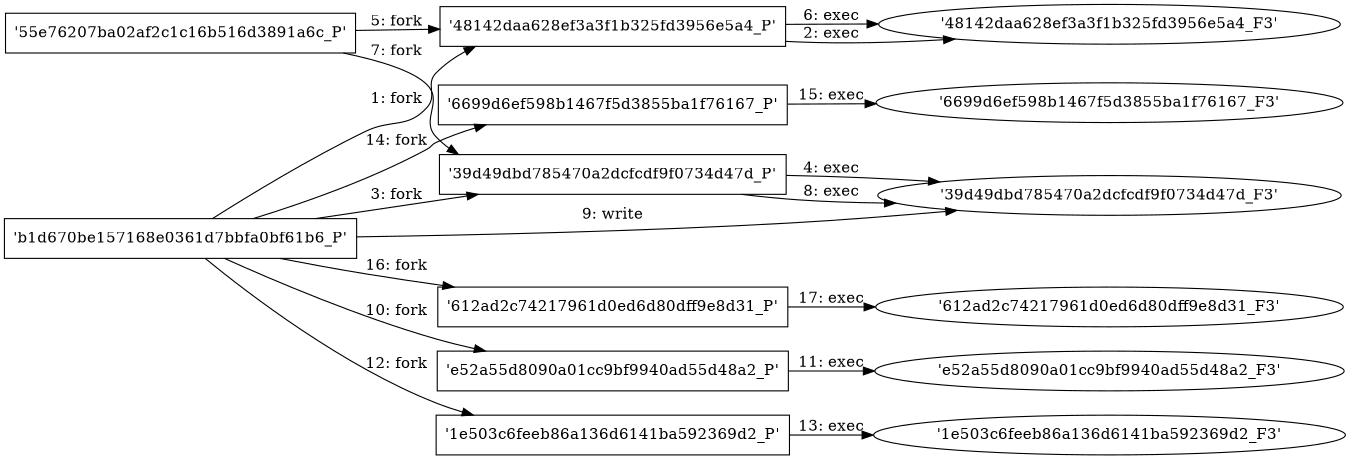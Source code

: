 digraph "D:\Learning\Paper\apt\基于CTI的攻击预警\Dataset\攻击图\ASGfromALLCTI\Threat Source newsletter (May 20, 2021).dot" {
rankdir="LR"
size="9"
fixedsize="false"
splines="true"
nodesep=0.3
ranksep=0
fontsize=10
overlap="scalexy"
engine= "neato"
	"'b1d670be157168e0361d7bbfa0bf61b6_P'" [node_type=Process shape=box]
	"'48142daa628ef3a3f1b325fd3956e5a4_P'" [node_type=Process shape=box]
	"'b1d670be157168e0361d7bbfa0bf61b6_P'" -> "'48142daa628ef3a3f1b325fd3956e5a4_P'" [label="1: fork"]
	"'48142daa628ef3a3f1b325fd3956e5a4_P'" [node_type=Process shape=box]
	"'48142daa628ef3a3f1b325fd3956e5a4_F3'" [node_type=File shape=ellipse]
	"'48142daa628ef3a3f1b325fd3956e5a4_P'" -> "'48142daa628ef3a3f1b325fd3956e5a4_F3'" [label="2: exec"]
	"'b1d670be157168e0361d7bbfa0bf61b6_P'" [node_type=Process shape=box]
	"'39d49dbd785470a2dcfcdf9f0734d47d_P'" [node_type=Process shape=box]
	"'b1d670be157168e0361d7bbfa0bf61b6_P'" -> "'39d49dbd785470a2dcfcdf9f0734d47d_P'" [label="3: fork"]
	"'39d49dbd785470a2dcfcdf9f0734d47d_P'" [node_type=Process shape=box]
	"'39d49dbd785470a2dcfcdf9f0734d47d_F3'" [node_type=File shape=ellipse]
	"'39d49dbd785470a2dcfcdf9f0734d47d_P'" -> "'39d49dbd785470a2dcfcdf9f0734d47d_F3'" [label="4: exec"]
	"'55e76207ba02af2c1c16b516d3891a6c_P'" [node_type=Process shape=box]
	"'48142daa628ef3a3f1b325fd3956e5a4_P'" [node_type=Process shape=box]
	"'55e76207ba02af2c1c16b516d3891a6c_P'" -> "'48142daa628ef3a3f1b325fd3956e5a4_P'" [label="5: fork"]
	"'48142daa628ef3a3f1b325fd3956e5a4_P'" [node_type=Process shape=box]
	"'48142daa628ef3a3f1b325fd3956e5a4_F3'" [node_type=File shape=ellipse]
	"'48142daa628ef3a3f1b325fd3956e5a4_P'" -> "'48142daa628ef3a3f1b325fd3956e5a4_F3'" [label="6: exec"]
	"'55e76207ba02af2c1c16b516d3891a6c_P'" [node_type=Process shape=box]
	"'39d49dbd785470a2dcfcdf9f0734d47d_P'" [node_type=Process shape=box]
	"'55e76207ba02af2c1c16b516d3891a6c_P'" -> "'39d49dbd785470a2dcfcdf9f0734d47d_P'" [label="7: fork"]
	"'39d49dbd785470a2dcfcdf9f0734d47d_P'" [node_type=Process shape=box]
	"'39d49dbd785470a2dcfcdf9f0734d47d_F3'" [node_type=File shape=ellipse]
	"'39d49dbd785470a2dcfcdf9f0734d47d_P'" -> "'39d49dbd785470a2dcfcdf9f0734d47d_F3'" [label="8: exec"]
	"'39d49dbd785470a2dcfcdf9f0734d47d_F3'" [node_type=file shape=ellipse]
	"'b1d670be157168e0361d7bbfa0bf61b6_P'" [node_type=Process shape=box]
	"'b1d670be157168e0361d7bbfa0bf61b6_P'" -> "'39d49dbd785470a2dcfcdf9f0734d47d_F3'" [label="9: write"]
	"'b1d670be157168e0361d7bbfa0bf61b6_P'" [node_type=Process shape=box]
	"'e52a55d8090a01cc9bf9940ad55d48a2_P'" [node_type=Process shape=box]
	"'b1d670be157168e0361d7bbfa0bf61b6_P'" -> "'e52a55d8090a01cc9bf9940ad55d48a2_P'" [label="10: fork"]
	"'e52a55d8090a01cc9bf9940ad55d48a2_P'" [node_type=Process shape=box]
	"'e52a55d8090a01cc9bf9940ad55d48a2_F3'" [node_type=File shape=ellipse]
	"'e52a55d8090a01cc9bf9940ad55d48a2_P'" -> "'e52a55d8090a01cc9bf9940ad55d48a2_F3'" [label="11: exec"]
	"'b1d670be157168e0361d7bbfa0bf61b6_P'" [node_type=Process shape=box]
	"'1e503c6feeb86a136d6141ba592369d2_P'" [node_type=Process shape=box]
	"'b1d670be157168e0361d7bbfa0bf61b6_P'" -> "'1e503c6feeb86a136d6141ba592369d2_P'" [label="12: fork"]
	"'1e503c6feeb86a136d6141ba592369d2_P'" [node_type=Process shape=box]
	"'1e503c6feeb86a136d6141ba592369d2_F3'" [node_type=File shape=ellipse]
	"'1e503c6feeb86a136d6141ba592369d2_P'" -> "'1e503c6feeb86a136d6141ba592369d2_F3'" [label="13: exec"]
	"'b1d670be157168e0361d7bbfa0bf61b6_P'" [node_type=Process shape=box]
	"'6699d6ef598b1467f5d3855ba1f76167_P'" [node_type=Process shape=box]
	"'b1d670be157168e0361d7bbfa0bf61b6_P'" -> "'6699d6ef598b1467f5d3855ba1f76167_P'" [label="14: fork"]
	"'6699d6ef598b1467f5d3855ba1f76167_P'" [node_type=Process shape=box]
	"'6699d6ef598b1467f5d3855ba1f76167_F3'" [node_type=File shape=ellipse]
	"'6699d6ef598b1467f5d3855ba1f76167_P'" -> "'6699d6ef598b1467f5d3855ba1f76167_F3'" [label="15: exec"]
	"'b1d670be157168e0361d7bbfa0bf61b6_P'" [node_type=Process shape=box]
	"'612ad2c74217961d0ed6d80dff9e8d31_P'" [node_type=Process shape=box]
	"'b1d670be157168e0361d7bbfa0bf61b6_P'" -> "'612ad2c74217961d0ed6d80dff9e8d31_P'" [label="16: fork"]
	"'612ad2c74217961d0ed6d80dff9e8d31_P'" [node_type=Process shape=box]
	"'612ad2c74217961d0ed6d80dff9e8d31_F3'" [node_type=File shape=ellipse]
	"'612ad2c74217961d0ed6d80dff9e8d31_P'" -> "'612ad2c74217961d0ed6d80dff9e8d31_F3'" [label="17: exec"]
}
